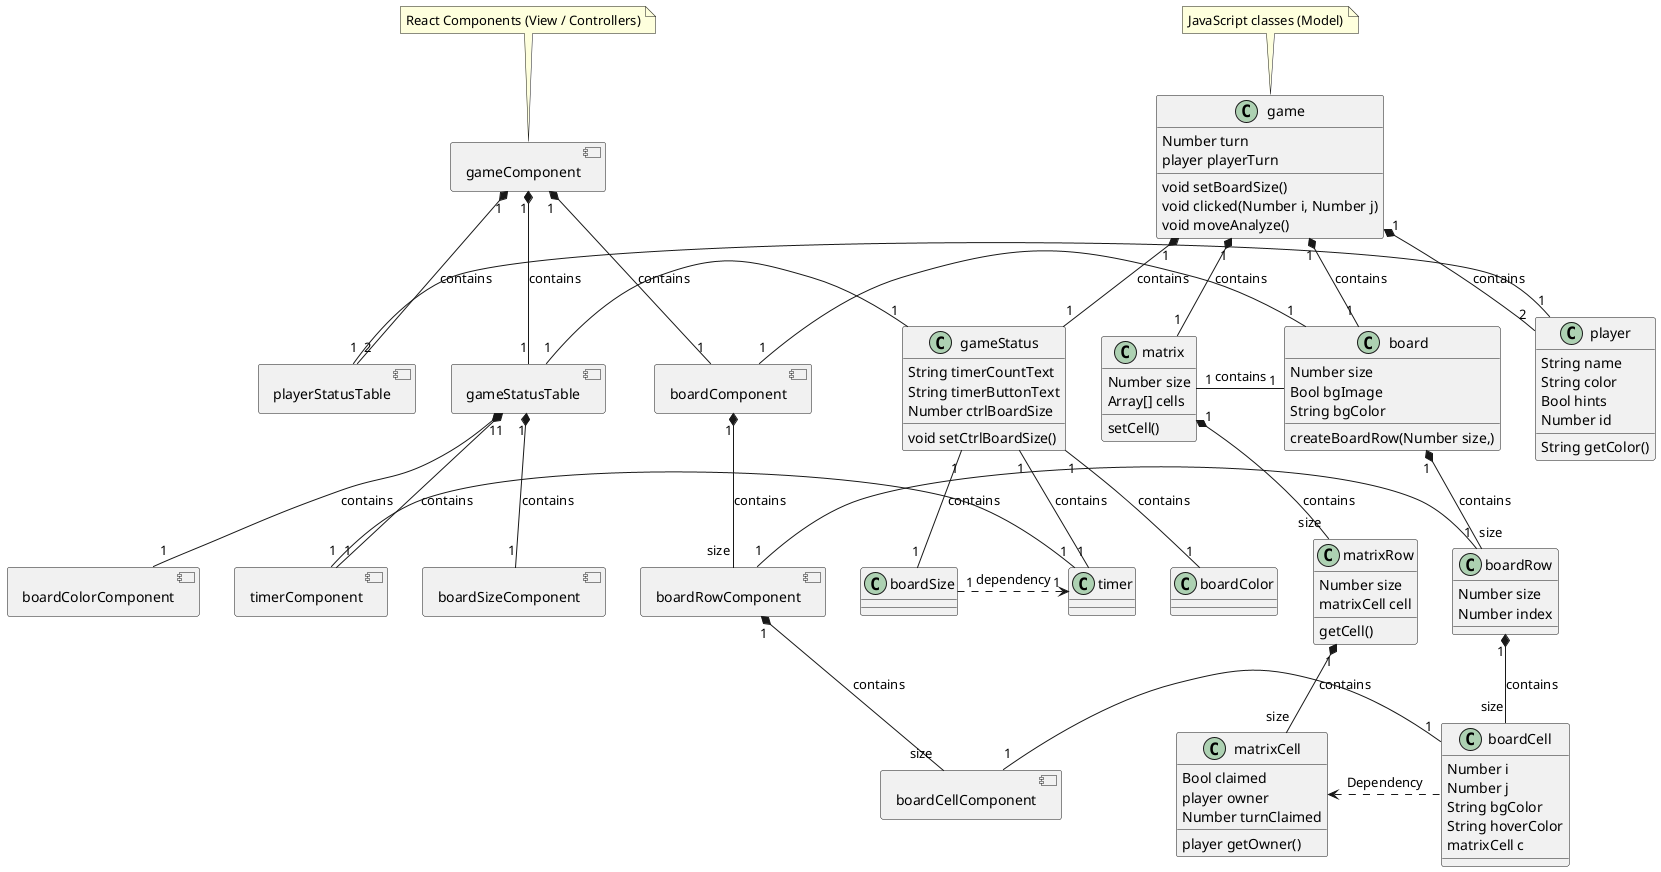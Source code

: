 @startuml Game Class Diagram


game "1" *-- "1" board : contains
game "1" *-- "2" player: contains
game "1" *-- "1" gameStatus: contains
game "1" *-- "1" matrix: contains
matrix "1" *-- "size" matrixRow: contains
matrixRow "1" *-- "size" matrixCell: contains
matrix "1" - "1" board:contains
board "1" *-- "size" boardRow: contains
boardRow "1" *-- "size" boardCell: contains
matrixCell <. boardCell: Dependency

'note "'cells' is a size x size array of arrays" as n1'
'note "'setBoardSize()' needs a warning prompt in case of game in progress" as n2'
note "JavaScript classes (Model)" as n3
note "React Components (View / Controllers)" as n4

'n1 .. matrix'
'n2 .. game'
n3 -- game
n4 -- gameComponent

'JavaScript Classes (Model)'

class game {
    Number turn
    player playerTurn
    void setBoardSize()
    void clicked(Number i, Number j)
    void moveAnalyze()
}


class board{
    Number size
    Bool bgImage
    String bgColor
    createBoardRow(Number size,)
}

class boardRow{
    Number size
    Number index
}

class boardCell{
    Number i
    Number j
    String bgColor
    String hoverColor
    matrixCell c
}

class player{
    String name
    String color
    Bool hints
    Number id
    String getColor()

}

class gameStatus{
    String timerCountText
    String timerButtonText
    Number ctrlBoardSize
    void setCtrlBoardSize()
}

gameStatus "1" -- "1" timer: contains
gameStatus "1" -- "1" boardSize: contains
gameStatus "1" -- "1" boardColor: contains

class timer{

}

class boardSize{

}

boardSize "1" .> "1" timer: dependency

class boardColor{

}

class matrix{
    Number size
    Array[] cells
    setCell()
}

class matrixRow{
    Number size
    matrixCell cell
    getCell()
}

class matrixCell{
    Bool claimed
    player owner
    Number turnClaimed
    player getOwner()
}


'React Components (View / Controller)'

gameComponent "1" *-- "1" boardComponent: contains
boardComponent "1" *-- "size" boardRowComponent: contains
boardRowComponent "1" *-- "size" boardCellComponent: contains
gameComponent "1" *-- "2" playerStatusTable: contains
gameComponent "1" *-- "1" gameStatusTable: contains
gameStatusTable "1" *-- "1" timerComponent: contains
gameStatusTable "1" *-- "1" boardSizeComponent: contains
gameStatusTable "1" *-- "1" boardColorComponent: contains

component boardComponent{

}

component gameComponent{

}

component boardRowComponent{

}

component boardCellComponent{

}

component playerStatusTable{

}

component gameStatusTable{

}

component timerComponent{

}

component boardSizeComponent{

}

component boardColorComponent{

}

boardComponent "1" - "1" board
playerStatusTable "1" - "1" player
boardRowComponent "1" - "1" boardRow
boardCellComponent "1" - "1" boardCell
gameStatusTable "1" - "1" gameStatus
timerComponent "1" - "1" timer

@enduml